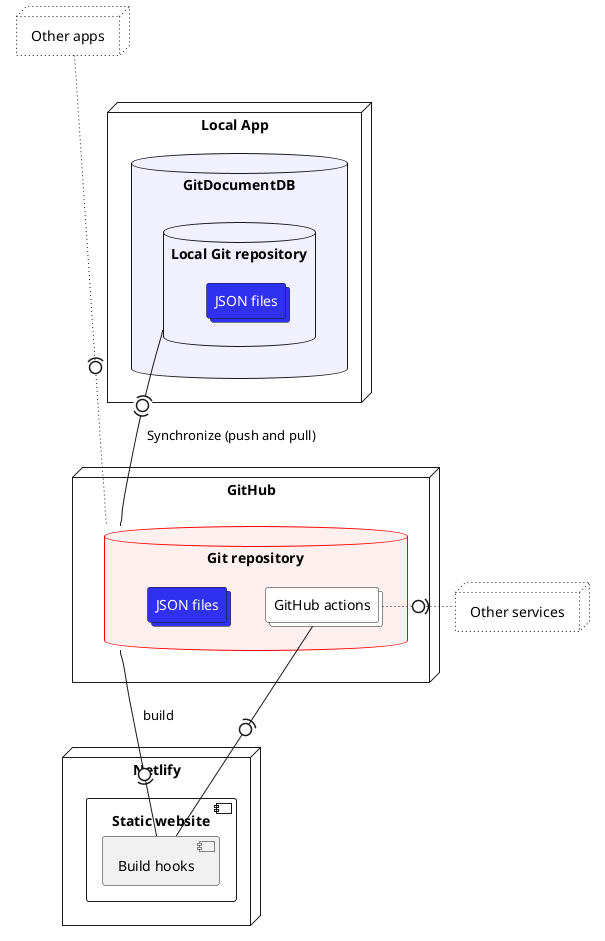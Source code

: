 ' PlantUML
@startuml cd-overview

node "GitHub" {
  database "Git repository" as sourcerepos #fff0f0;line:red{
    collections "GitHub actions" as githubaction #ffffff
    collections "JSON files" as json #3030f0;text:white
  }
}

node "Netlify" {
  component "Static website" as website {
    component "Build hooks" as buildhooks
  }
}

node "Local App" {
  database "GitDocumentDB" as gitddb #f0f0ff {
    database "Local Git repository" as localrepos {
      collections "JSON files" as localjson #3030f0;text:white
    }
  }
}

node "Other apps" as apps #ffffff;line.dotted

node "Other services" as others #ffffff;line.dotted
localrepos -(0)- sourcerepos : Synchronize (push and pull)
buildhooks -le(0- sourcerepos : build
githubaction -(0- buildhooks
others -~le(0- githubaction
apps -~(0- sourcerepos


@enduml